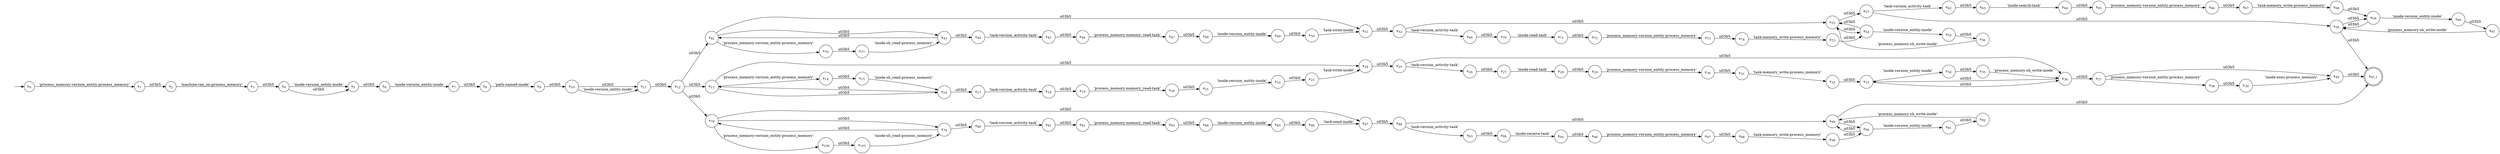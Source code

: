 digraph NFA {
    rankdir = LR;
    I [style = invis];
    I -> S0;
    S0 [label = <s<sub>0</sub>>, shape = circle];
    S1 [label = <s<sub>1</sub>>, shape = circle];
    S2 [label = <s<sub>2</sub>>, shape = circle];
    S3 [label = <s<sub>3</sub>>, shape = circle];
    S4 [label = <s<sub>4</sub>>, shape = circle];
    S5 [label = <s<sub>5</sub>>, shape = circle];
    S6 [label = <s<sub>6</sub>>, shape = circle];
    S7 [label = <s<sub>7</sub>>, shape = circle];
    S8 [label = <s<sub>8</sub>>, shape = circle];
    S9 [label = <s<sub>9</sub>>, shape = circle];
    S10 [label = <s<sub>10</sub>>, shape = circle];
    S11 [label = <s<sub>11</sub>>, shape = circle];
    S12 [label = <s<sub>12</sub>>, shape = circle];
    S13 [label = <s<sub>13</sub>>, shape = circle];
    S14 [label = <s<sub>14</sub>>, shape = circle];
    S15 [label = <s<sub>15</sub>>, shape = circle];
    S16 [label = <s<sub>16</sub>>, shape = circle];
    S16 -> S13 [label = "\u03b5"];
    S17 [label = <s<sub>17</sub>>, shape = circle];
    S18 [label = <s<sub>18</sub>>, shape = circle];
    S19 [label = <s<sub>19</sub>>, shape = circle];
    S20 [label = <s<sub>20</sub>>, shape = circle];
    S21 [label = <s<sub>21</sub>>, shape = circle];
    S22 [label = <s<sub>22</sub>>, shape = circle];
    S23 [label = <s<sub>23</sub>>, shape = circle];
    S24 [label = <s<sub>24</sub>>, shape = circle];
    S25 [label = <s<sub>25</sub>>, shape = circle];
    S26 [label = <s<sub>26</sub>>, shape = circle];
    S27 [label = <s<sub>27</sub>>, shape = circle];
    S28 [label = <s<sub>28</sub>>, shape = circle];
    S29 [label = <s<sub>29</sub>>, shape = circle];
    S30 [label = <s<sub>30</sub>>, shape = circle];
    S31 [label = <s<sub>31</sub>>, shape = circle];
    S32 [label = <s<sub>32</sub>>, shape = circle];
    S33 [label = <s<sub>33</sub>>, shape = circle];
    S34 [label = <s<sub>34</sub>>, shape = circle];
    S35 [label = <s<sub>35</sub>>, shape = circle];
    S36 [label = <s<sub>36</sub>>, shape = circle];
    S37 [label = <s<sub>37</sub>>, shape = circle];
    S38 [label = <s<sub>38</sub>>, shape = circle];
    S39 [label = <s<sub>39</sub>>, shape = circle];
    S40 [label = <s<sub>40</sub>>, shape = circle];
    S41 [label = <s<sub>41,1</sub>>, shape = circle, peripheries = 2];
    S40 -> S41 [label = "\u03b5"];
    S39 -> S40 [label = "'inode-exec-process_memory'"];
    S38 -> S39 [label = "\u03b5"];
    S37 -> S38 [label = "'process_memory-version_entity-process_memory'"];
    S37 -> S40 [label = "\u03b5"];
    S36 -> S37 [label = "\u03b5"];
    S36 -> S33 [label = "\u03b5"];
    S35 -> S36 [label = "'process_memory-sh_write-inode'"];
    S34 -> S35 [label = "\u03b5"];
    S33 -> S34 [label = "'inode-version_entity-inode'"];
    S33 -> S36 [label = "\u03b5"];
    S32 -> S33 [label = "\u03b5"];
    S31 -> S32 [label = "'task-memory_write-process_memory'"];
    S30 -> S31 [label = "\u03b5"];
    S29 -> S30 [label = "'process_memory-version_entity-process_memory'"];
    S28 -> S29 [label = "\u03b5"];
    S27 -> S28 [label = "'inode-read-task'"];
    S26 -> S27 [label = "\u03b5"];
    S25 -> S26 [label = "'task-version_activity-task'"];
    S25 -> S36 [label = "\u03b5"];
    S24 -> S25 [label = "\u03b5"];
    S23 -> S24 [label = "'task-write-inode'"];
    S22 -> S23 [label = "\u03b5"];
    S21 -> S22 [label = "'inode-version_entity-inode'"];
    S20 -> S21 [label = "\u03b5"];
    S19 -> S20 [label = "'process_memory-memory_read-task'"];
    S18 -> S19 [label = "\u03b5"];
    S17 -> S18 [label = "'task-version_activity-task'"];
    S16 -> S17 [label = "\u03b5"];
    S15 -> S16 [label = "'inode-sh_read-process_memory'"];
    S14 -> S15 [label = "\u03b5"];
    S13 -> S14 [label = "'process_memory-version_entity-process_memory'"];
    S13 -> S16 [label = "\u03b5"];
    S13 -> S24 [label = "\u03b5"];
    S12 -> S13 [label = "\u03b5"];
    S42 [label = <s<sub>42</sub>>, shape = circle];
    S43 [label = <s<sub>43</sub>>, shape = circle];
    S43 -> S42 [label = "\u03b5"];
    S44 [label = <s<sub>44</sub>>, shape = circle];
    S45 [label = <s<sub>45</sub>>, shape = circle];
    S46 [label = <s<sub>46</sub>>, shape = circle];
    S47 [label = <s<sub>47</sub>>, shape = circle];
    S48 [label = <s<sub>48</sub>>, shape = circle];
    S49 [label = <s<sub>49</sub>>, shape = circle];
    S50 [label = <s<sub>50</sub>>, shape = circle];
    S51 [label = <s<sub>51</sub>>, shape = circle];
    S52 [label = <s<sub>52</sub>>, shape = circle];
    S53 [label = <s<sub>53</sub>>, shape = circle];
    S54 [label = <s<sub>54</sub>>, shape = circle];
    S55 [label = <s<sub>55</sub>>, shape = circle];
    S56 [label = <s<sub>56</sub>>, shape = circle];
    S56 -> S53 [label = "'process_memory-sh_write-inode'"];
    S55 -> S56 [label = "\u03b5"];
    S54 -> S55 [label = "'inode-version_entity-inode'"];
    S54 -> S53 [label = "\u03b5"];
    S53 -> S54 [label = "\u03b5"];
    S57 [label = <s<sub>57</sub>>, shape = circle];
    S58 [label = <s<sub>58</sub>>, shape = circle];
    S58 -> S41 [label = "\u03b5"];
    S59 [label = <s<sub>59</sub>>, shape = circle];
    S59 -> S58 [label = "\u03b5"];
    S60 [label = <s<sub>60</sub>>, shape = circle];
    S61 [label = <s<sub>61</sub>>, shape = circle];
    S61 -> S58 [label = "'process_memory-sh_write-inode'"];
    S60 -> S61 [label = "\u03b5"];
    S59 -> S60 [label = "'inode-version_entity-inode'"];
    S58 -> S59 [label = "\u03b5"];
    S57 -> S58 [label = "\u03b5"];
    S62 [label = <s<sub>62</sub>>, shape = circle];
    S63 [label = <s<sub>63</sub>>, shape = circle];
    S64 [label = <s<sub>64</sub>>, shape = circle];
    S65 [label = <s<sub>65</sub>>, shape = circle];
    S66 [label = <s<sub>66</sub>>, shape = circle];
    S67 [label = <s<sub>67</sub>>, shape = circle];
    S68 [label = <s<sub>68</sub>>, shape = circle];
    S68 -> S59 [label = "\u03b5"];
    S67 -> S68 [label = "'task-memory_write-process_memory'"];
    S66 -> S67 [label = "\u03b5"];
    S65 -> S66 [label = "'process_memory-version_entity-process_memory'"];
    S64 -> S65 [label = "\u03b5"];
    S63 -> S64 [label = "'inode-search-task'"];
    S62 -> S63 [label = "\u03b5"];
    S57 -> S62 [label = "'task-version_activity-task'"];
    S53 -> S57 [label = "\u03b5"];
    S52 -> S53 [label = "\u03b5"];
    S69 [label = <s<sub>69</sub>>, shape = circle];
    S70 [label = <s<sub>70</sub>>, shape = circle];
    S71 [label = <s<sub>71</sub>>, shape = circle];
    S72 [label = <s<sub>72</sub>>, shape = circle];
    S73 [label = <s<sub>73</sub>>, shape = circle];
    S74 [label = <s<sub>74</sub>>, shape = circle];
    S75 [label = <s<sub>75</sub>>, shape = circle];
    S75 -> S54 [label = "\u03b5"];
    S74 -> S75 [label = "'task-memory_write-process_memory'"];
    S73 -> S74 [label = "\u03b5"];
    S72 -> S73 [label = "'process_memory-version_entity-process_memory'"];
    S71 -> S72 [label = "\u03b5"];
    S70 -> S71 [label = "'inode-read-task'"];
    S69 -> S70 [label = "\u03b5"];
    S52 -> S69 [label = "'task-version_activity-task'"];
    S51 -> S52 [label = "\u03b5"];
    S50 -> S51 [label = "'task-write-inode'"];
    S49 -> S50 [label = "\u03b5"];
    S48 -> S49 [label = "'inode-version_entity-inode'"];
    S47 -> S48 [label = "\u03b5"];
    S46 -> S47 [label = "'process_memory-memory_read-task'"];
    S45 -> S46 [label = "\u03b5"];
    S44 -> S45 [label = "'task-version_activity-task'"];
    S43 -> S44 [label = "\u03b5"];
    S42 -> S43 [label = "\u03b5"];
    S76 [label = <s<sub>76</sub>>, shape = circle];
    S77 [label = <s<sub>77</sub>>, shape = circle];
    S77 -> S43 [label = "'inode-sh_read-process_memory'"];
    S76 -> S77 [label = "\u03b5"];
    S42 -> S76 [label = "'process_memory-version_entity-process_memory'"];
    S42 -> S51 [label = "\u03b5"];
    S12 -> S42 [label = "\u03b5"];
    S78 [label = <s<sub>78</sub>>, shape = circle];
    S79 [label = <s<sub>79</sub>>, shape = circle];
    S79 -> S78 [label = "\u03b5"];
    S80 [label = <s<sub>80</sub>>, shape = circle];
    S81 [label = <s<sub>81</sub>>, shape = circle];
    S82 [label = <s<sub>82</sub>>, shape = circle];
    S83 [label = <s<sub>83</sub>>, shape = circle];
    S84 [label = <s<sub>84</sub>>, shape = circle];
    S85 [label = <s<sub>85</sub>>, shape = circle];
    S86 [label = <s<sub>86</sub>>, shape = circle];
    S87 [label = <s<sub>87</sub>>, shape = circle];
    S88 [label = <s<sub>88</sub>>, shape = circle];
    S89 [label = <s<sub>89</sub>>, shape = circle];
    S89 -> S41 [label = "\u03b5"];
    S90 [label = <s<sub>90</sub>>, shape = circle];
    S91 [label = <s<sub>91</sub>>, shape = circle];
    S92 [label = <s<sub>92</sub>>, shape = circle];
    S92 -> S89 [label = "'process_memory-sh_write-inode'"];
    S91 -> S92 [label = "\u03b5"];
    S90 -> S91 [label = "'inode-version_entity-inode'"];
    S90 -> S89 [label = "\u03b5"];
    S89 -> S90 [label = "\u03b5"];
    S88 -> S89 [label = "\u03b5"];
    S93 [label = <s<sub>93</sub>>, shape = circle];
    S94 [label = <s<sub>94</sub>>, shape = circle];
    S95 [label = <s<sub>95</sub>>, shape = circle];
    S96 [label = <s<sub>96</sub>>, shape = circle];
    S97 [label = <s<sub>97</sub>>, shape = circle];
    S98 [label = <s<sub>98</sub>>, shape = circle];
    S99 [label = <s<sub>99</sub>>, shape = circle];
    S99 -> S90 [label = "\u03b5"];
    S98 -> S99 [label = "'task-memory_write-process_memory'"];
    S97 -> S98 [label = "\u03b5"];
    S96 -> S97 [label = "'process_memory-version_entity-process_memory'"];
    S95 -> S96 [label = "\u03b5"];
    S94 -> S95 [label = "'inode-receive-task'"];
    S93 -> S94 [label = "\u03b5"];
    S88 -> S93 [label = "'task-version_activity-task'"];
    S87 -> S88 [label = "\u03b5"];
    S86 -> S87 [label = "'task-send-inode'"];
    S85 -> S86 [label = "\u03b5"];
    S84 -> S85 [label = "'inode-version_entity-inode'"];
    S83 -> S84 [label = "\u03b5"];
    S82 -> S83 [label = "'process_memory-memory_read-task'"];
    S81 -> S82 [label = "\u03b5"];
    S80 -> S81 [label = "'task-version_activity-task'"];
    S79 -> S80 [label = "\u03b5"];
    S78 -> S79 [label = "\u03b5"];
    S100 [label = <s<sub>100</sub>>, shape = circle];
    S101 [label = <s<sub>101</sub>>, shape = circle];
    S101 -> S79 [label = "'inode-sh_read-process_memory'"];
    S100 -> S101 [label = "\u03b5"];
    S78 -> S100 [label = "'process_memory-version_entity-process_memory'"];
    S78 -> S87 [label = "\u03b5"];
    S12 -> S78 [label = "\u03b5"];
    S11 -> S12 [label = "\u03b5"];
    S10 -> S11 [label = "\u03b5"];
    S10 -> S11 [label = "'inode-version_entity-inode'"];
    S9 -> S10 [label = "\u03b5"];
    S8 -> S9 [label = "'path-named-inode'"];
    S7 -> S8 [label = "\u03b5"];
    S6 -> S7 [label = "'inode-version_entity-inode'"];
    S5 -> S6 [label = "\u03b5"];
    S4 -> S5 [label = "'inode-version_entity-inode'"];
    S4 -> S5 [label = "\u03b5"];
    S3 -> S4 [label = "\u03b5"];
    S2 -> S3 [label = "'machine-ran_on-process_memory'"];
    S1 -> S2 [label = "\u03b5"];
    S0 -> S1 [label = "'process_memory-version_entity-process_memory'"];
}
